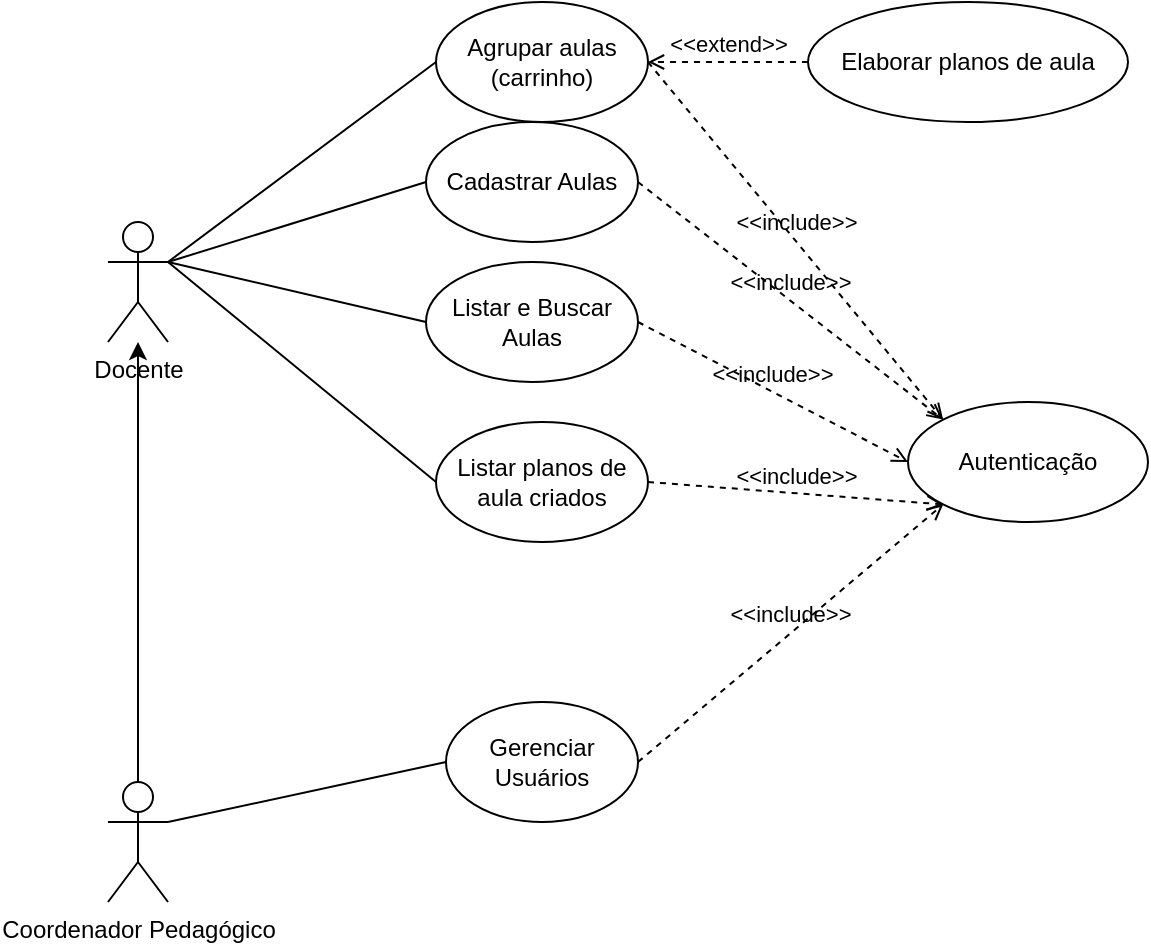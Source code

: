 <mxfile version="26.2.12">
  <diagram name="Página-1" id="BCixXZE8MxadTjbzVwWd">
    <mxGraphModel dx="874" dy="483" grid="1" gridSize="10" guides="1" tooltips="1" connect="1" arrows="1" fold="1" page="1" pageScale="1" pageWidth="827" pageHeight="1169" math="0" shadow="0">
      <root>
        <mxCell id="0" />
        <mxCell id="1" parent="0" />
        <mxCell id="9qz5yXuFB5HpX5Q0CdJs-1" value="Docente" style="shape=umlActor;verticalLabelPosition=bottom;verticalAlign=top;html=1;outlineConnect=0;" vertex="1" parent="1">
          <mxGeometry x="130" y="160" width="30" height="60" as="geometry" />
        </mxCell>
        <mxCell id="9qz5yXuFB5HpX5Q0CdJs-2" value="Coordenador Pedagógico" style="shape=umlActor;verticalLabelPosition=bottom;verticalAlign=top;html=1;outlineConnect=0;" vertex="1" parent="1">
          <mxGeometry x="130" y="440" width="30" height="60" as="geometry" />
        </mxCell>
        <mxCell id="9qz5yXuFB5HpX5Q0CdJs-3" value="Cadastrar Aulas" style="ellipse;whiteSpace=wrap;html=1;" vertex="1" parent="1">
          <mxGeometry x="289" y="110" width="106" height="60" as="geometry" />
        </mxCell>
        <mxCell id="9qz5yXuFB5HpX5Q0CdJs-4" value="Listar e Buscar Aulas" style="ellipse;whiteSpace=wrap;html=1;" vertex="1" parent="1">
          <mxGeometry x="289" y="180" width="106" height="60" as="geometry" />
        </mxCell>
        <mxCell id="9qz5yXuFB5HpX5Q0CdJs-5" value="Agrupar aulas (carrinho)" style="ellipse;whiteSpace=wrap;html=1;" vertex="1" parent="1">
          <mxGeometry x="294" y="50" width="106" height="60" as="geometry" />
        </mxCell>
        <mxCell id="9qz5yXuFB5HpX5Q0CdJs-6" value="Elaborar planos de aula" style="ellipse;whiteSpace=wrap;html=1;" vertex="1" parent="1">
          <mxGeometry x="480" y="50" width="160" height="60" as="geometry" />
        </mxCell>
        <mxCell id="9qz5yXuFB5HpX5Q0CdJs-7" value="Autenticação" style="ellipse;whiteSpace=wrap;html=1;" vertex="1" parent="1">
          <mxGeometry x="530" y="250" width="120" height="60" as="geometry" />
        </mxCell>
        <mxCell id="9qz5yXuFB5HpX5Q0CdJs-8" value="&amp;lt;&amp;lt;include&amp;gt;&amp;gt;" style="html=1;verticalAlign=bottom;labelBackgroundColor=none;endArrow=open;endFill=0;dashed=1;rounded=0;exitX=1;exitY=0.5;exitDx=0;exitDy=0;entryX=0;entryY=0;entryDx=0;entryDy=0;" edge="1" parent="1" source="9qz5yXuFB5HpX5Q0CdJs-3" target="9qz5yXuFB5HpX5Q0CdJs-7">
          <mxGeometry width="160" relative="1" as="geometry">
            <mxPoint x="420" y="70" as="sourcePoint" />
            <mxPoint x="580" y="70" as="targetPoint" />
          </mxGeometry>
        </mxCell>
        <mxCell id="9qz5yXuFB5HpX5Q0CdJs-9" value="&amp;lt;&amp;lt;include&amp;gt;&amp;gt;" style="html=1;verticalAlign=bottom;labelBackgroundColor=none;endArrow=open;endFill=0;dashed=1;rounded=0;exitX=1;exitY=0.5;exitDx=0;exitDy=0;entryX=0;entryY=0.5;entryDx=0;entryDy=0;" edge="1" parent="1" source="9qz5yXuFB5HpX5Q0CdJs-4" target="9qz5yXuFB5HpX5Q0CdJs-7">
          <mxGeometry width="160" relative="1" as="geometry">
            <mxPoint x="414" y="150" as="sourcePoint" />
            <mxPoint x="512" y="189" as="targetPoint" />
          </mxGeometry>
        </mxCell>
        <mxCell id="9qz5yXuFB5HpX5Q0CdJs-10" value="&amp;lt;&amp;lt;include&amp;gt;&amp;gt;" style="html=1;verticalAlign=bottom;labelBackgroundColor=none;endArrow=open;endFill=0;dashed=1;rounded=0;exitX=1;exitY=0.5;exitDx=0;exitDy=0;entryX=0;entryY=0;entryDx=0;entryDy=0;" edge="1" parent="1" source="9qz5yXuFB5HpX5Q0CdJs-5" target="9qz5yXuFB5HpX5Q0CdJs-7">
          <mxGeometry width="160" relative="1" as="geometry">
            <mxPoint x="414" y="195" as="sourcePoint" />
            <mxPoint x="494" y="185" as="targetPoint" />
          </mxGeometry>
        </mxCell>
        <mxCell id="9qz5yXuFB5HpX5Q0CdJs-11" value="&amp;lt;&amp;lt;extend&amp;gt;&amp;gt;" style="html=1;verticalAlign=bottom;labelBackgroundColor=none;endArrow=open;endFill=0;dashed=1;rounded=0;entryX=1;entryY=0.5;entryDx=0;entryDy=0;exitX=0;exitY=0.5;exitDx=0;exitDy=0;" edge="1" parent="1" source="9qz5yXuFB5HpX5Q0CdJs-6" target="9qz5yXuFB5HpX5Q0CdJs-5">
          <mxGeometry width="160" relative="1" as="geometry">
            <mxPoint x="340" y="310" as="sourcePoint" />
            <mxPoint x="500" y="310" as="targetPoint" />
          </mxGeometry>
        </mxCell>
        <mxCell id="9qz5yXuFB5HpX5Q0CdJs-12" value="Listar planos de aula criados" style="ellipse;whiteSpace=wrap;html=1;" vertex="1" parent="1">
          <mxGeometry x="294" y="260" width="106" height="60" as="geometry" />
        </mxCell>
        <mxCell id="9qz5yXuFB5HpX5Q0CdJs-13" value="&amp;lt;&amp;lt;include&amp;gt;&amp;gt;" style="html=1;verticalAlign=bottom;labelBackgroundColor=none;endArrow=open;endFill=0;dashed=1;rounded=0;exitX=1;exitY=0.5;exitDx=0;exitDy=0;entryX=0;entryY=1;entryDx=0;entryDy=0;" edge="1" parent="1" source="9qz5yXuFB5HpX5Q0CdJs-12" target="9qz5yXuFB5HpX5Q0CdJs-7">
          <mxGeometry width="160" relative="1" as="geometry">
            <mxPoint x="414" y="289" as="sourcePoint" />
            <mxPoint x="512" y="230" as="targetPoint" />
          </mxGeometry>
        </mxCell>
        <mxCell id="9qz5yXuFB5HpX5Q0CdJs-14" value="" style="endArrow=none;html=1;rounded=0;entryX=0;entryY=0.5;entryDx=0;entryDy=0;" edge="1" parent="1" target="9qz5yXuFB5HpX5Q0CdJs-3">
          <mxGeometry width="50" height="50" relative="1" as="geometry">
            <mxPoint x="160" y="180" as="sourcePoint" />
            <mxPoint x="240" y="80" as="targetPoint" />
          </mxGeometry>
        </mxCell>
        <mxCell id="9qz5yXuFB5HpX5Q0CdJs-15" value="" style="endArrow=none;html=1;rounded=0;entryX=0;entryY=0.5;entryDx=0;entryDy=0;" edge="1" parent="1" target="9qz5yXuFB5HpX5Q0CdJs-4">
          <mxGeometry width="50" height="50" relative="1" as="geometry">
            <mxPoint x="160" y="180" as="sourcePoint" />
            <mxPoint x="304" y="80" as="targetPoint" />
          </mxGeometry>
        </mxCell>
        <mxCell id="9qz5yXuFB5HpX5Q0CdJs-16" value="" style="endArrow=none;html=1;rounded=0;entryX=0;entryY=0.5;entryDx=0;entryDy=0;exitX=1;exitY=0.333;exitDx=0;exitDy=0;exitPerimeter=0;" edge="1" parent="1" source="9qz5yXuFB5HpX5Q0CdJs-1" target="9qz5yXuFB5HpX5Q0CdJs-5">
          <mxGeometry width="50" height="50" relative="1" as="geometry">
            <mxPoint x="180" y="200" as="sourcePoint" />
            <mxPoint x="314" y="90" as="targetPoint" />
          </mxGeometry>
        </mxCell>
        <mxCell id="9qz5yXuFB5HpX5Q0CdJs-17" value="" style="endArrow=none;html=1;rounded=0;entryX=0;entryY=0.5;entryDx=0;entryDy=0;exitX=1;exitY=0.333;exitDx=0;exitDy=0;exitPerimeter=0;" edge="1" parent="1" source="9qz5yXuFB5HpX5Q0CdJs-1" target="9qz5yXuFB5HpX5Q0CdJs-12">
          <mxGeometry width="50" height="50" relative="1" as="geometry">
            <mxPoint x="170" y="190" as="sourcePoint" />
            <mxPoint x="304" y="220" as="targetPoint" />
          </mxGeometry>
        </mxCell>
        <mxCell id="9qz5yXuFB5HpX5Q0CdJs-18" value="" style="endArrow=classic;html=1;rounded=0;exitX=0.5;exitY=0;exitDx=0;exitDy=0;exitPerimeter=0;" edge="1" parent="1" source="9qz5yXuFB5HpX5Q0CdJs-2" target="9qz5yXuFB5HpX5Q0CdJs-1">
          <mxGeometry width="50" height="50" relative="1" as="geometry">
            <mxPoint x="110" y="370" as="sourcePoint" />
            <mxPoint x="150" y="250" as="targetPoint" />
          </mxGeometry>
        </mxCell>
        <mxCell id="9qz5yXuFB5HpX5Q0CdJs-19" value="Gerenciar Usuários" style="ellipse;whiteSpace=wrap;html=1;" vertex="1" parent="1">
          <mxGeometry x="299" y="400" width="96" height="60" as="geometry" />
        </mxCell>
        <mxCell id="9qz5yXuFB5HpX5Q0CdJs-20" value="" style="endArrow=none;html=1;rounded=0;entryX=0;entryY=0.5;entryDx=0;entryDy=0;exitX=1;exitY=0.333;exitDx=0;exitDy=0;exitPerimeter=0;" edge="1" parent="1" source="9qz5yXuFB5HpX5Q0CdJs-2" target="9qz5yXuFB5HpX5Q0CdJs-19">
          <mxGeometry width="50" height="50" relative="1" as="geometry">
            <mxPoint x="200" y="430" as="sourcePoint" />
            <mxPoint x="334" y="540" as="targetPoint" />
          </mxGeometry>
        </mxCell>
        <mxCell id="9qz5yXuFB5HpX5Q0CdJs-21" value="&amp;lt;&amp;lt;include&amp;gt;&amp;gt;" style="html=1;verticalAlign=bottom;labelBackgroundColor=none;endArrow=open;endFill=0;dashed=1;rounded=0;exitX=1;exitY=0.5;exitDx=0;exitDy=0;entryX=0;entryY=1;entryDx=0;entryDy=0;" edge="1" parent="1" source="9qz5yXuFB5HpX5Q0CdJs-19" target="9qz5yXuFB5HpX5Q0CdJs-7">
          <mxGeometry width="160" relative="1" as="geometry">
            <mxPoint x="400" y="419" as="sourcePoint" />
            <mxPoint x="498" y="360" as="targetPoint" />
          </mxGeometry>
        </mxCell>
      </root>
    </mxGraphModel>
  </diagram>
</mxfile>
